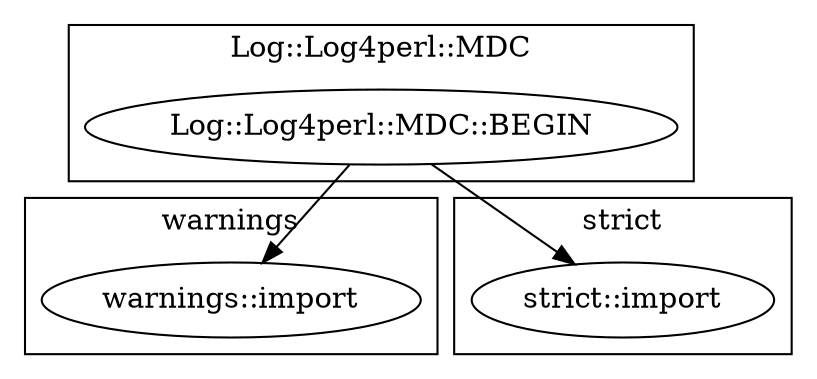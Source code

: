 digraph {
graph [overlap=false]
subgraph cluster_warnings {
	label="warnings";
	"warnings::import";
}
subgraph cluster_strict {
	label="strict";
	"strict::import";
}
subgraph cluster_Log_Log4perl_MDC {
	label="Log::Log4perl::MDC";
	"Log::Log4perl::MDC::BEGIN";
}
"Log::Log4perl::MDC::BEGIN" -> "warnings::import";
"Log::Log4perl::MDC::BEGIN" -> "strict::import";
}

